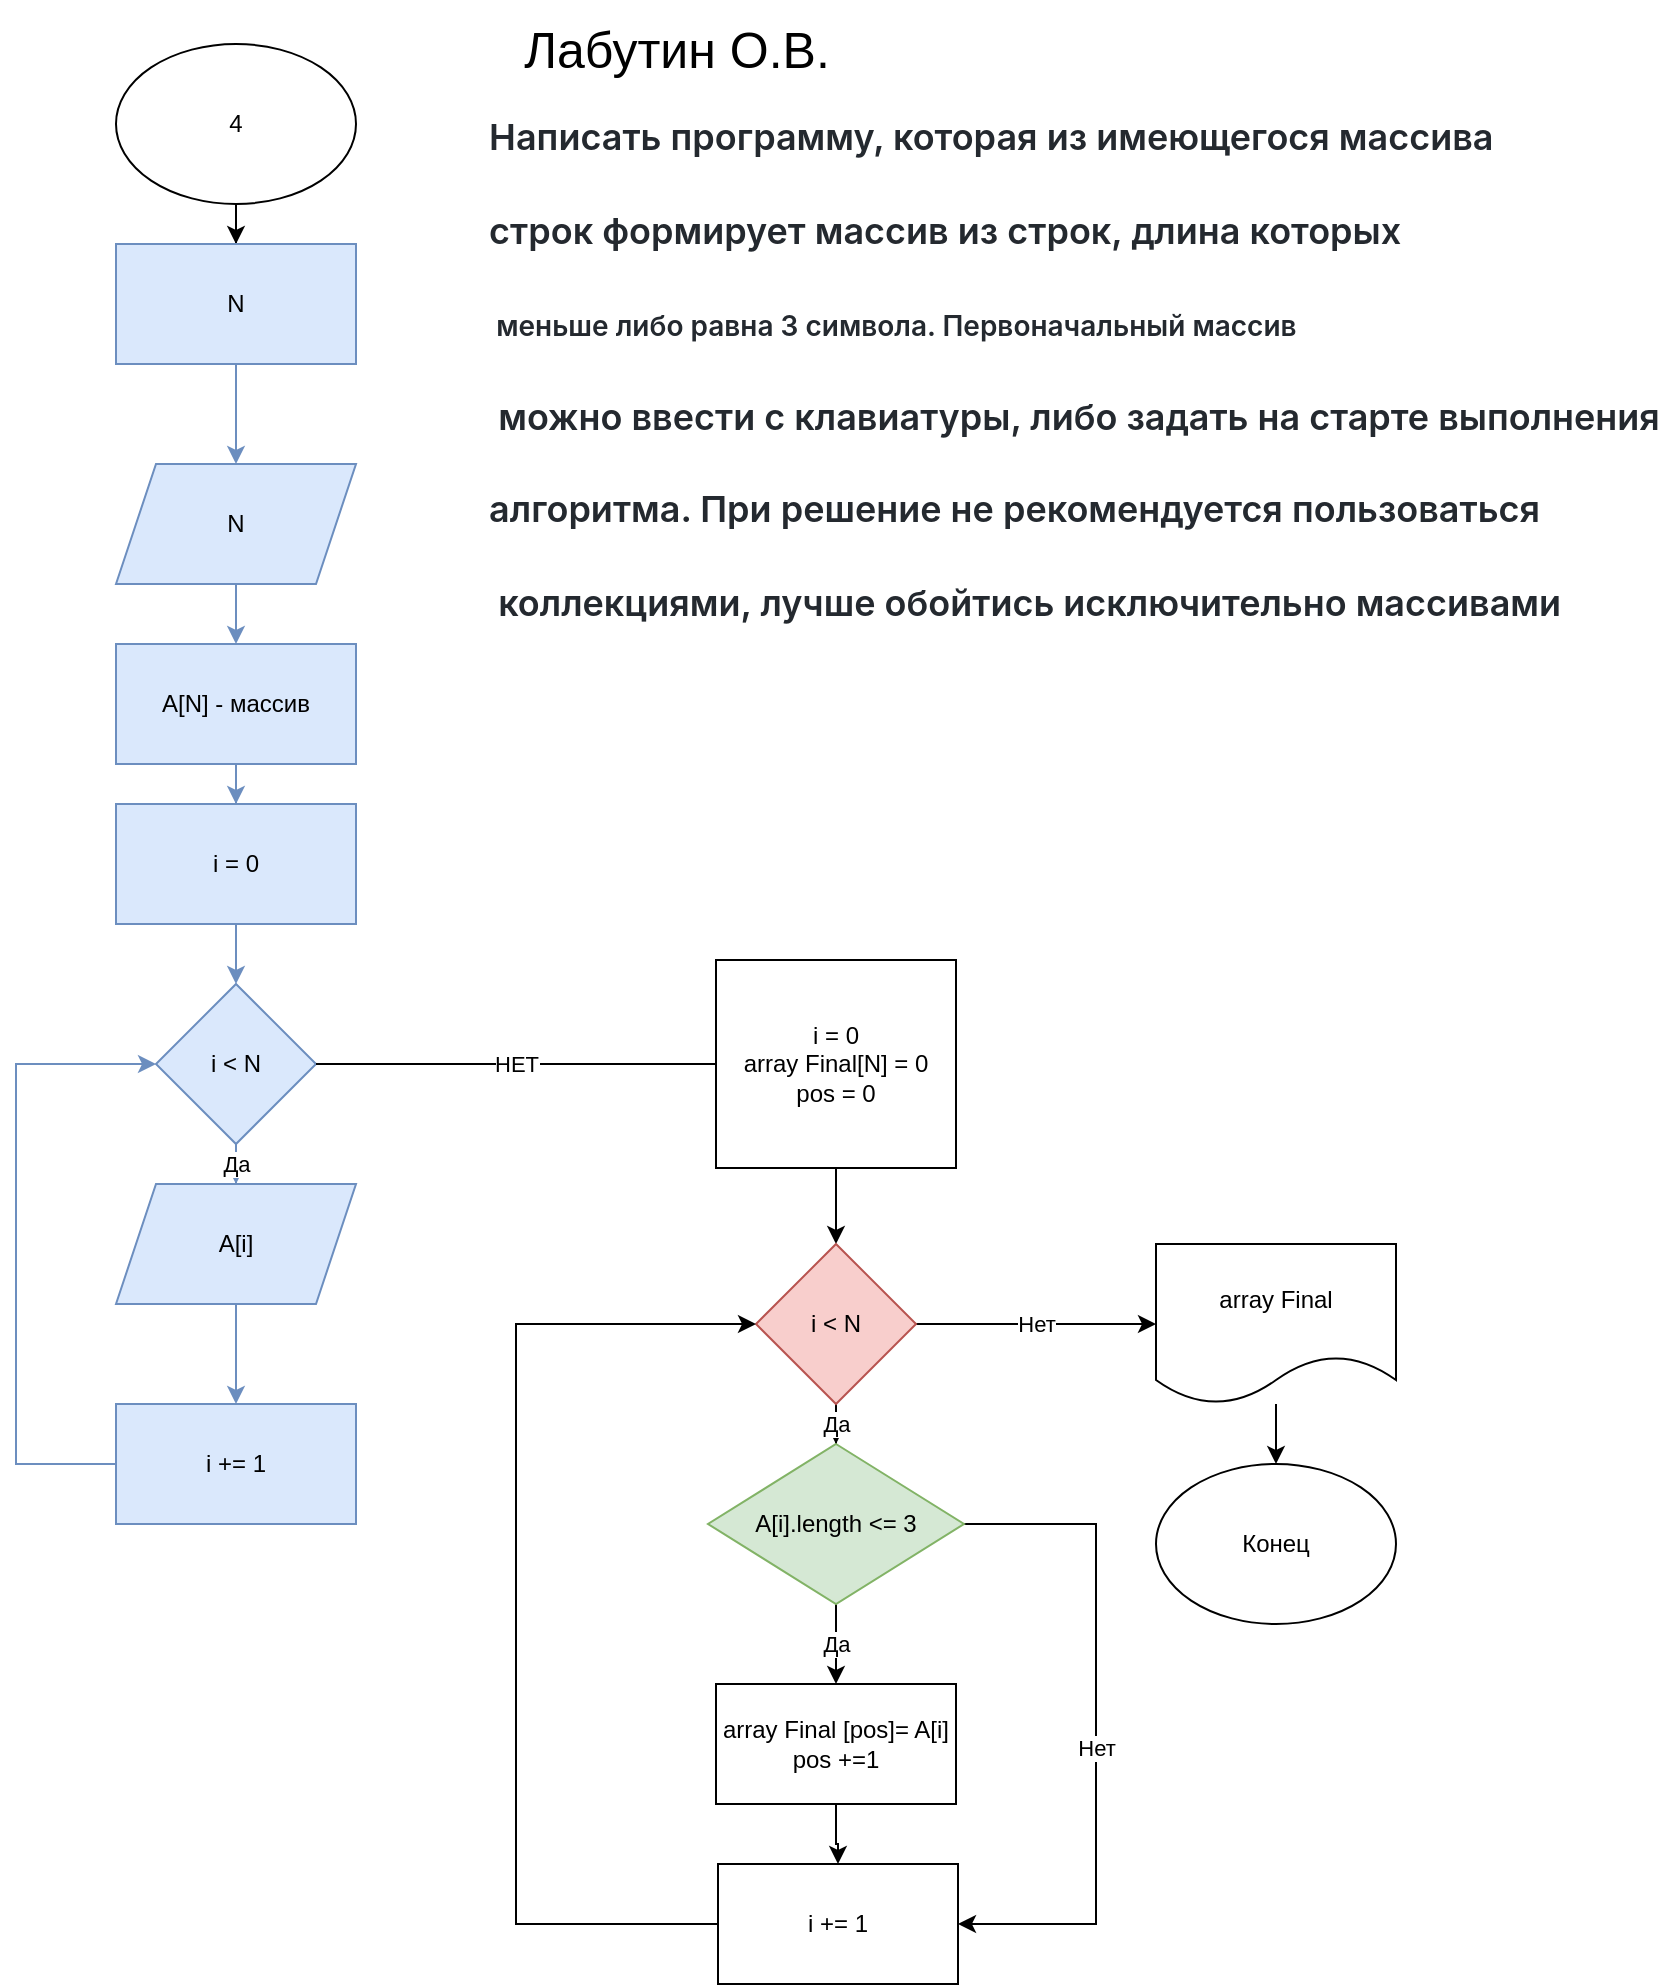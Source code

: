 <mxfile version="20.6.0" type="device"><diagram id="x0vcyBzFrcpWwOYPHF2N" name="1"><mxGraphModel dx="420" dy="786" grid="1" gridSize="8" guides="1" tooltips="1" connect="1" arrows="1" fold="1" page="1" pageScale="1" pageWidth="827" pageHeight="1169" math="0" shadow="0"><root><mxCell id="0"/><mxCell id="1" parent="0"/><mxCell id="4KmBq3pH2gagNRWnvleB-65" value="" style="edgeStyle=orthogonalEdgeStyle;rounded=0;orthogonalLoop=1;jettySize=auto;html=1;" parent="1" source="4KmBq3pH2gagNRWnvleB-66" target="4KmBq3pH2gagNRWnvleB-68" edge="1"><mxGeometry relative="1" as="geometry"/></mxCell><mxCell id="4KmBq3pH2gagNRWnvleB-66" value="4" style="ellipse;whiteSpace=wrap;html=1;" parent="1" vertex="1"><mxGeometry x="920" y="30" width="120" height="80" as="geometry"/></mxCell><mxCell id="4KmBq3pH2gagNRWnvleB-67" value="" style="edgeStyle=orthogonalEdgeStyle;rounded=0;orthogonalLoop=1;jettySize=auto;html=1;fillColor=#dae8fc;strokeColor=#6c8ebf;" parent="1" source="4KmBq3pH2gagNRWnvleB-68" target="4KmBq3pH2gagNRWnvleB-70" edge="1"><mxGeometry relative="1" as="geometry"/></mxCell><mxCell id="4KmBq3pH2gagNRWnvleB-68" value="N" style="rounded=0;whiteSpace=wrap;html=1;fillColor=#dae8fc;strokeColor=#6c8ebf;" parent="1" vertex="1"><mxGeometry x="920" y="130" width="120" height="60" as="geometry"/></mxCell><mxCell id="4KmBq3pH2gagNRWnvleB-69" value="" style="edgeStyle=orthogonalEdgeStyle;rounded=0;orthogonalLoop=1;jettySize=auto;html=1;fillColor=#dae8fc;strokeColor=#6c8ebf;" parent="1" source="4KmBq3pH2gagNRWnvleB-70" target="4KmBq3pH2gagNRWnvleB-72" edge="1"><mxGeometry relative="1" as="geometry"/></mxCell><mxCell id="4KmBq3pH2gagNRWnvleB-70" value="N" style="shape=parallelogram;perimeter=parallelogramPerimeter;whiteSpace=wrap;html=1;fixedSize=1;fillColor=#dae8fc;strokeColor=#6c8ebf;" parent="1" vertex="1"><mxGeometry x="920" y="240" width="120" height="60" as="geometry"/></mxCell><mxCell id="4KmBq3pH2gagNRWnvleB-71" value="" style="edgeStyle=orthogonalEdgeStyle;rounded=0;orthogonalLoop=1;jettySize=auto;html=1;fillColor=#dae8fc;strokeColor=#6c8ebf;" parent="1" source="4KmBq3pH2gagNRWnvleB-72" target="4KmBq3pH2gagNRWnvleB-74" edge="1"><mxGeometry relative="1" as="geometry"/></mxCell><mxCell id="4KmBq3pH2gagNRWnvleB-72" value="A[N] - массив" style="rounded=0;whiteSpace=wrap;html=1;fillColor=#dae8fc;strokeColor=#6c8ebf;" parent="1" vertex="1"><mxGeometry x="920" y="330" width="120" height="60" as="geometry"/></mxCell><mxCell id="4KmBq3pH2gagNRWnvleB-73" style="edgeStyle=orthogonalEdgeStyle;rounded=0;orthogonalLoop=1;jettySize=auto;html=1;fillColor=#dae8fc;strokeColor=#6c8ebf;" parent="1" source="4KmBq3pH2gagNRWnvleB-74" target="4KmBq3pH2gagNRWnvleB-77" edge="1"><mxGeometry relative="1" as="geometry"><mxPoint x="1490" y="490" as="targetPoint"/></mxGeometry></mxCell><mxCell id="4KmBq3pH2gagNRWnvleB-74" value="i = 0" style="rounded=0;whiteSpace=wrap;html=1;fillColor=#dae8fc;strokeColor=#6c8ebf;" parent="1" vertex="1"><mxGeometry x="920" y="410" width="120" height="60" as="geometry"/></mxCell><mxCell id="4KmBq3pH2gagNRWnvleB-75" value="Да" style="edgeStyle=orthogonalEdgeStyle;rounded=0;orthogonalLoop=1;jettySize=auto;html=1;fillColor=#dae8fc;strokeColor=#6c8ebf;" parent="1" source="4KmBq3pH2gagNRWnvleB-77" target="4KmBq3pH2gagNRWnvleB-79" edge="1"><mxGeometry relative="1" as="geometry"><mxPoint x="1490" y="600" as="targetPoint"/></mxGeometry></mxCell><mxCell id="4KmBq3pH2gagNRWnvleB-77" value="i &amp;lt; N" style="rhombus;whiteSpace=wrap;html=1;fillColor=#dae8fc;strokeColor=#6c8ebf;" parent="1" vertex="1"><mxGeometry x="940" y="500" width="80" height="80" as="geometry"/></mxCell><mxCell id="4KmBq3pH2gagNRWnvleB-78" style="edgeStyle=orthogonalEdgeStyle;rounded=0;orthogonalLoop=1;jettySize=auto;html=1;fillColor=#dae8fc;strokeColor=#6c8ebf;" parent="1" source="4KmBq3pH2gagNRWnvleB-79" target="4KmBq3pH2gagNRWnvleB-81" edge="1"><mxGeometry relative="1" as="geometry"><mxPoint x="1490" y="670.0" as="targetPoint"/></mxGeometry></mxCell><mxCell id="4KmBq3pH2gagNRWnvleB-79" value="A[i]" style="shape=parallelogram;perimeter=parallelogramPerimeter;whiteSpace=wrap;html=1;fixedSize=1;fillColor=#dae8fc;strokeColor=#6c8ebf;" parent="1" vertex="1"><mxGeometry x="920" y="600" width="120" height="60" as="geometry"/></mxCell><mxCell id="4KmBq3pH2gagNRWnvleB-80" style="edgeStyle=orthogonalEdgeStyle;rounded=0;orthogonalLoop=1;jettySize=auto;html=1;entryX=0;entryY=0.5;entryDx=0;entryDy=0;exitX=0;exitY=0.5;exitDx=0;exitDy=0;fillColor=#dae8fc;strokeColor=#6c8ebf;" parent="1" source="4KmBq3pH2gagNRWnvleB-81" target="4KmBq3pH2gagNRWnvleB-77" edge="1"><mxGeometry relative="1" as="geometry"><Array as="points"><mxPoint x="870" y="740"/><mxPoint x="870" y="540"/></Array></mxGeometry></mxCell><mxCell id="4KmBq3pH2gagNRWnvleB-81" value="i += 1" style="rounded=0;whiteSpace=wrap;html=1;fillColor=#dae8fc;strokeColor=#6c8ebf;" parent="1" vertex="1"><mxGeometry x="920" y="710.0" width="120" height="60" as="geometry"/></mxCell><mxCell id="4KmBq3pH2gagNRWnvleB-82" style="edgeStyle=orthogonalEdgeStyle;rounded=0;orthogonalLoop=1;jettySize=auto;html=1;" parent="1" source="4KmBq3pH2gagNRWnvleB-83" target="4KmBq3pH2gagNRWnvleB-86" edge="1"><mxGeometry relative="1" as="geometry"><mxPoint x="1710" y="600" as="targetPoint"/></mxGeometry></mxCell><mxCell id="4KmBq3pH2gagNRWnvleB-84" value="Да" style="edgeStyle=orthogonalEdgeStyle;rounded=0;orthogonalLoop=1;jettySize=auto;html=1;" parent="1" source="4KmBq3pH2gagNRWnvleB-86" target="4KmBq3pH2gagNRWnvleB-89" edge="1"><mxGeometry relative="1" as="geometry"><mxPoint x="1710" y="710" as="targetPoint"/></mxGeometry></mxCell><mxCell id="4KmBq3pH2gagNRWnvleB-85" value="Нет" style="edgeStyle=orthogonalEdgeStyle;rounded=0;orthogonalLoop=1;jettySize=auto;html=1;" parent="1" source="4KmBq3pH2gagNRWnvleB-86" target="4KmBq3pH2gagNRWnvleB-95" edge="1"><mxGeometry relative="1" as="geometry"><mxPoint x="1830" y="640" as="targetPoint"/></mxGeometry></mxCell><mxCell id="4KmBq3pH2gagNRWnvleB-86" value="i &amp;lt; N" style="rhombus;whiteSpace=wrap;html=1;fillColor=#f8cecc;strokeColor=#b85450;" parent="1" vertex="1"><mxGeometry x="1240" y="630" width="80" height="80" as="geometry"/></mxCell><mxCell id="4KmBq3pH2gagNRWnvleB-87" value="Да" style="edgeStyle=orthogonalEdgeStyle;rounded=0;orthogonalLoop=1;jettySize=auto;html=1;" parent="1" source="4KmBq3pH2gagNRWnvleB-89" target="4KmBq3pH2gagNRWnvleB-91" edge="1"><mxGeometry relative="1" as="geometry"><mxPoint x="1710" y="820" as="targetPoint"/></mxGeometry></mxCell><mxCell id="4KmBq3pH2gagNRWnvleB-88" value="Нет" style="edgeStyle=orthogonalEdgeStyle;rounded=0;orthogonalLoop=1;jettySize=auto;html=1;entryX=1;entryY=0.5;entryDx=0;entryDy=0;exitX=1;exitY=0.5;exitDx=0;exitDy=0;" parent="1" source="4KmBq3pH2gagNRWnvleB-89" target="4KmBq3pH2gagNRWnvleB-93" edge="1"><mxGeometry x="0.059" relative="1" as="geometry"><mxPoint x="1820" y="890" as="targetPoint"/><Array as="points"><mxPoint x="1410" y="770"/><mxPoint x="1410" y="970"/></Array><mxPoint as="offset"/></mxGeometry></mxCell><mxCell id="4KmBq3pH2gagNRWnvleB-89" value="A[i].length &amp;lt;= 3" style="rhombus;whiteSpace=wrap;html=1;fillColor=#d5e8d4;strokeColor=#82b366;" parent="1" vertex="1"><mxGeometry x="1216" y="730" width="128" height="80" as="geometry"/></mxCell><mxCell id="4KmBq3pH2gagNRWnvleB-90" style="edgeStyle=orthogonalEdgeStyle;rounded=0;orthogonalLoop=1;jettySize=auto;html=1;entryX=0.5;entryY=0;entryDx=0;entryDy=0;" parent="1" source="4KmBq3pH2gagNRWnvleB-91" target="4KmBq3pH2gagNRWnvleB-93" edge="1"><mxGeometry relative="1" as="geometry"/></mxCell><mxCell id="4KmBq3pH2gagNRWnvleB-91" value="array Final [pos]= A[i]&lt;br&gt;pos +=1" style="rounded=0;whiteSpace=wrap;html=1;" parent="1" vertex="1"><mxGeometry x="1220" y="850" width="120" height="60" as="geometry"/></mxCell><mxCell id="JUxuGVv9cjIJby_KPm8S-4" style="edgeStyle=orthogonalEdgeStyle;rounded=0;orthogonalLoop=1;jettySize=auto;html=1;exitX=0;exitY=0.5;exitDx=0;exitDy=0;entryX=0;entryY=0.5;entryDx=0;entryDy=0;" parent="1" source="4KmBq3pH2gagNRWnvleB-93" target="4KmBq3pH2gagNRWnvleB-86" edge="1"><mxGeometry relative="1" as="geometry"><mxPoint x="1150" y="670" as="targetPoint"/><Array as="points"><mxPoint x="1120" y="970"/><mxPoint x="1120" y="670"/></Array></mxGeometry></mxCell><mxCell id="4KmBq3pH2gagNRWnvleB-93" value="i += 1" style="rounded=0;whiteSpace=wrap;html=1;" parent="1" vertex="1"><mxGeometry x="1221" y="940" width="120" height="60" as="geometry"/></mxCell><mxCell id="4KmBq3pH2gagNRWnvleB-94" style="edgeStyle=orthogonalEdgeStyle;rounded=0;orthogonalLoop=1;jettySize=auto;html=1;" parent="1" source="4KmBq3pH2gagNRWnvleB-95" target="4KmBq3pH2gagNRWnvleB-96" edge="1"><mxGeometry relative="1" as="geometry"><mxPoint x="1890" y="730" as="targetPoint"/></mxGeometry></mxCell><mxCell id="4KmBq3pH2gagNRWnvleB-96" value="Конец" style="ellipse;whiteSpace=wrap;html=1;" parent="1" vertex="1"><mxGeometry x="1440" y="740" width="120" height="80" as="geometry"/></mxCell><mxCell id="4KmBq3pH2gagNRWnvleB-83" value="i = 0&lt;br&gt;array Final[N] = 0&lt;br&gt;pos = 0" style="rounded=0;whiteSpace=wrap;html=1;" parent="1" vertex="1"><mxGeometry x="1220" y="488" width="120" height="104" as="geometry"/></mxCell><mxCell id="JUxuGVv9cjIJby_KPm8S-1" value="НЕТ" style="edgeStyle=orthogonalEdgeStyle;rounded=0;orthogonalLoop=1;jettySize=auto;html=1;endArrow=none;" parent="1" source="4KmBq3pH2gagNRWnvleB-77" target="4KmBq3pH2gagNRWnvleB-83" edge="1"><mxGeometry relative="1" as="geometry"><mxPoint x="1650" y="530" as="targetPoint"/><mxPoint x="960" y="540" as="sourcePoint"/></mxGeometry></mxCell><mxCell id="4KmBq3pH2gagNRWnvleB-95" value="array Final" style="shape=document;whiteSpace=wrap;html=1;boundedLbl=1;" parent="1" vertex="1"><mxGeometry x="1440" y="630" width="120" height="80" as="geometry"/></mxCell><mxCell id="JUxuGVv9cjIJby_KPm8S-3" style="edgeStyle=orthogonalEdgeStyle;rounded=0;orthogonalLoop=1;jettySize=auto;html=1;exitX=0.5;exitY=1;exitDx=0;exitDy=0;" parent="1" source="4KmBq3pH2gagNRWnvleB-91" target="4KmBq3pH2gagNRWnvleB-91" edge="1"><mxGeometry relative="1" as="geometry"/></mxCell><mxCell id="JUxuGVv9cjIJby_KPm8S-5" value="&lt;h3 style=&quot;box-sizing: border-box; margin-top: 24px; margin-bottom: 16px; font-weight: var(--base-text-weight-semibold, 600); line-height: 1.25; color: rgb(36, 41, 47); font-family: -apple-system, BlinkMacSystemFont, &amp;quot;Segoe UI&amp;quot;, &amp;quot;Noto Sans&amp;quot;, Helvetica, Arial, sans-serif, &amp;quot;Apple Color Emoji&amp;quot;, &amp;quot;Segoe UI Emoji&amp;quot;; text-align: start; background-color: rgb(255, 255, 255); font-size: 18px;&quot; dir=&quot;auto&quot;&gt;&lt;font style=&quot;font-size: 18px;&quot;&gt;Написать программу, которая из имеющегося массива&amp;nbsp;&lt;/font&gt;&lt;/h3&gt;&lt;h3 style=&quot;box-sizing: border-box; margin-top: 24px; margin-bottom: 16px; font-weight: var(--base-text-weight-semibold, 600); line-height: 1.25; color: rgb(36, 41, 47); font-family: -apple-system, BlinkMacSystemFont, &amp;quot;Segoe UI&amp;quot;, &amp;quot;Noto Sans&amp;quot;, Helvetica, Arial, sans-serif, &amp;quot;Apple Color Emoji&amp;quot;, &amp;quot;Segoe UI Emoji&amp;quot;; text-align: start; background-color: rgb(255, 255, 255); font-size: 18px;&quot; dir=&quot;auto&quot;&gt;&lt;font style=&quot;font-size: 18px;&quot;&gt;строк формирует массив из строк, длина которых&lt;/font&gt;&lt;/h3&gt;&lt;h3 style=&quot;box-sizing: border-box; margin-top: 24px; margin-bottom: 16px; font-weight: var(--base-text-weight-semibold, 600); line-height: 1.25; color: rgb(36, 41, 47); font-family: -apple-system, BlinkMacSystemFont, &amp;quot;Segoe UI&amp;quot;, &amp;quot;Noto Sans&amp;quot;, Helvetica, Arial, sans-serif, &amp;quot;Apple Color Emoji&amp;quot;, &amp;quot;Segoe UI Emoji&amp;quot;; text-align: start; background-color: rgb(255, 255, 255); font-size: 18px;&quot; dir=&quot;auto&quot;&gt;&lt;font style=&quot;font-size: 14px;&quot;&gt;&amp;nbsp;меньше либо равна 3 символа. Первоначальный массив&lt;/font&gt;&lt;/h3&gt;&lt;h3 style=&quot;box-sizing: border-box; margin-top: 24px; margin-bottom: 16px; font-weight: var(--base-text-weight-semibold, 600); line-height: 1.25; color: rgb(36, 41, 47); font-family: -apple-system, BlinkMacSystemFont, &amp;quot;Segoe UI&amp;quot;, &amp;quot;Noto Sans&amp;quot;, Helvetica, Arial, sans-serif, &amp;quot;Apple Color Emoji&amp;quot;, &amp;quot;Segoe UI Emoji&amp;quot;; text-align: start; background-color: rgb(255, 255, 255); font-size: 18px;&quot; dir=&quot;auto&quot;&gt;&lt;font style=&quot;font-size: 18px;&quot;&gt;&amp;nbsp;можно ввести с клавиатуры, либо задать на старте выполнения&amp;nbsp;&lt;/font&gt;&lt;/h3&gt;&lt;h3 style=&quot;box-sizing: border-box; margin-top: 24px; margin-bottom: 16px; font-weight: var(--base-text-weight-semibold, 600); line-height: 1.25; color: rgb(36, 41, 47); font-family: -apple-system, BlinkMacSystemFont, &amp;quot;Segoe UI&amp;quot;, &amp;quot;Noto Sans&amp;quot;, Helvetica, Arial, sans-serif, &amp;quot;Apple Color Emoji&amp;quot;, &amp;quot;Segoe UI Emoji&amp;quot;; text-align: start; background-color: rgb(255, 255, 255); font-size: 18px;&quot; dir=&quot;auto&quot;&gt;&lt;font style=&quot;font-size: 18px;&quot;&gt;алгоритма. При решение не рекомендуется пользоваться&lt;/font&gt;&lt;/h3&gt;&lt;h3 style=&quot;box-sizing: border-box; margin-top: 24px; margin-bottom: 16px; font-weight: var(--base-text-weight-semibold, 600); line-height: 1.25; color: rgb(36, 41, 47); font-family: -apple-system, BlinkMacSystemFont, &amp;quot;Segoe UI&amp;quot;, &amp;quot;Noto Sans&amp;quot;, Helvetica, Arial, sans-serif, &amp;quot;Apple Color Emoji&amp;quot;, &amp;quot;Segoe UI Emoji&amp;quot;; text-align: start; background-color: rgb(255, 255, 255); font-size: 18px;&quot; dir=&quot;auto&quot;&gt;&lt;font style=&quot;font-size: 18px;&quot;&gt;&amp;nbsp;коллекциями, лучше обойтись исключительно массивами&lt;/font&gt;&lt;/h3&gt;" style="text;strokeColor=none;fillColor=none;html=1;fontSize=24;fontStyle=1;verticalAlign=middle;align=center;" parent="1" vertex="1"><mxGeometry x="1176" y="24" width="450" height="330" as="geometry"/></mxCell><mxCell id="JUxuGVv9cjIJby_KPm8S-6" value="&lt;font style=&quot;font-size: 25px;&quot;&gt;Лабутин О.В.&lt;/font&gt;" style="text;html=1;align=center;verticalAlign=middle;resizable=0;points=[];autosize=1;strokeColor=none;fillColor=none;fontSize=14;" parent="1" vertex="1"><mxGeometry x="1112" y="8" width="176" height="48" as="geometry"/></mxCell></root></mxGraphModel></diagram></mxfile>